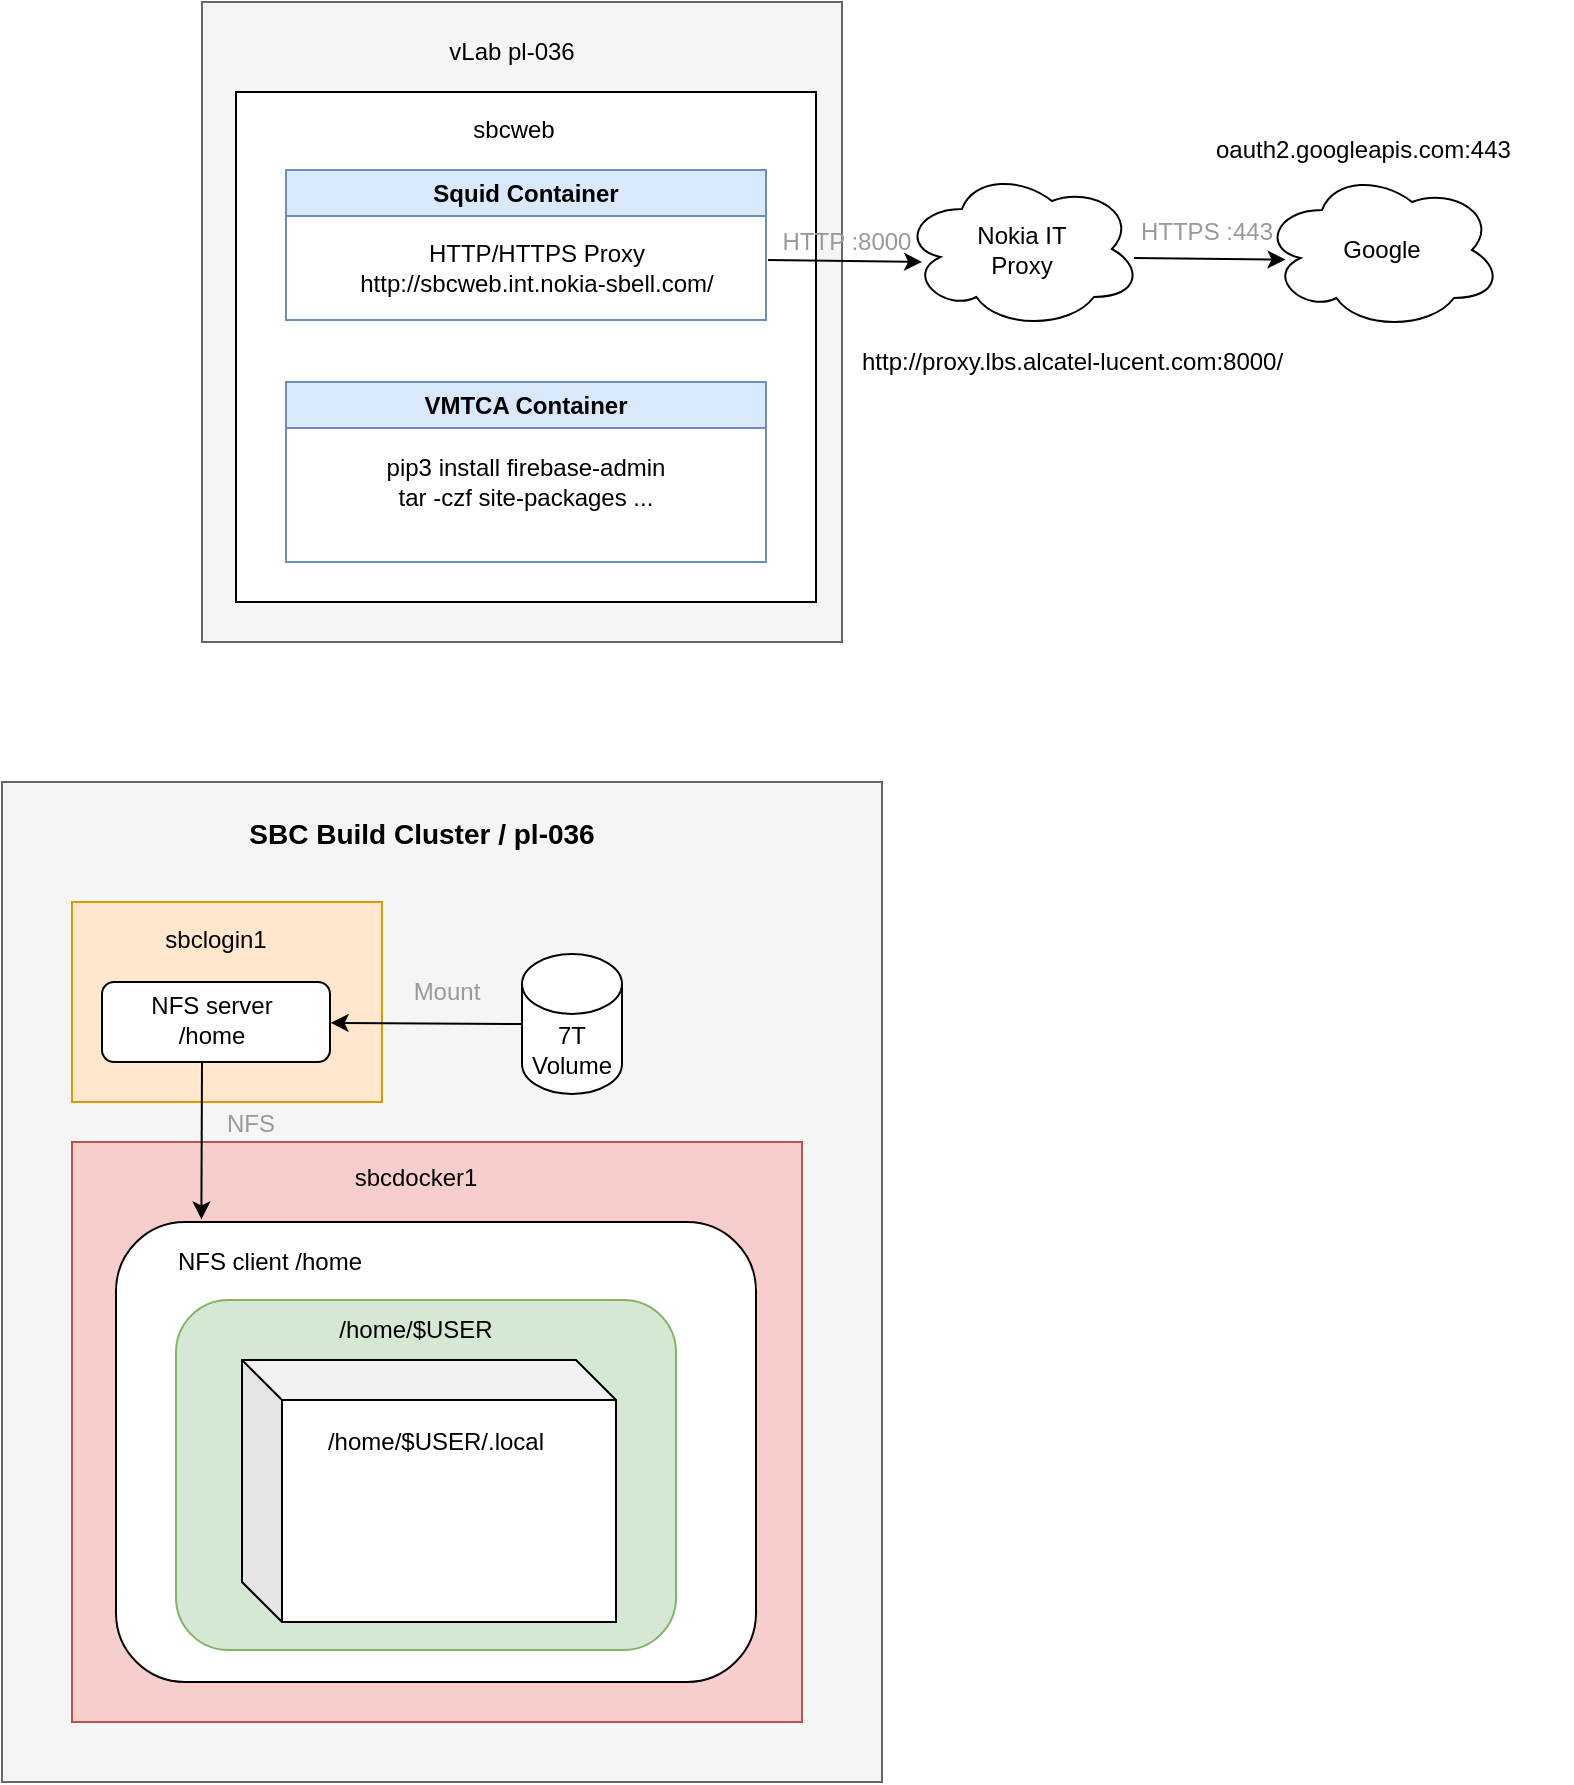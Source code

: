 <mxfile version="24.4.4" type="github">
  <diagram name="Page-1" id="c8SlwGHaQUOcX9Q1mw6M">
    <mxGraphModel dx="739" dy="457" grid="1" gridSize="10" guides="1" tooltips="1" connect="1" arrows="1" fold="1" page="1" pageScale="1" pageWidth="850" pageHeight="1100" math="0" shadow="0">
      <root>
        <mxCell id="0" />
        <mxCell id="1" parent="0" />
        <mxCell id="bPT7z6EDC0ymhBereFD1-1" value="" style="whiteSpace=wrap;html=1;fillColor=#f5f5f5;fontColor=#333333;strokeColor=#666666;" parent="1" vertex="1">
          <mxGeometry x="490" y="730" width="440" height="500" as="geometry" />
        </mxCell>
        <mxCell id="bPT7z6EDC0ymhBereFD1-2" value="&lt;font style=&quot;font-size: 14px;&quot;&gt;SBC Build Cluster / pl-036&lt;/font&gt;" style="text;html=1;align=center;verticalAlign=middle;whiteSpace=wrap;rounded=0;fontSize=16;fontStyle=1" parent="1" vertex="1">
          <mxGeometry x="580" y="740" width="240" height="30" as="geometry" />
        </mxCell>
        <mxCell id="bPT7z6EDC0ymhBereFD1-3" value="" style="rounded=0;whiteSpace=wrap;html=1;fillColor=#ffe6cc;strokeColor=#d79b00;" parent="1" vertex="1">
          <mxGeometry x="525" y="790" width="155" height="100" as="geometry" />
        </mxCell>
        <mxCell id="bPT7z6EDC0ymhBereFD1-5" value="sbclogin1" style="text;html=1;align=center;verticalAlign=middle;whiteSpace=wrap;rounded=0;" parent="1" vertex="1">
          <mxGeometry x="567" y="794" width="60" height="30" as="geometry" />
        </mxCell>
        <mxCell id="bPT7z6EDC0ymhBereFD1-7" value="" style="whiteSpace=wrap;html=1;aspect=fixed;fillColor=#f5f5f5;fontColor=#333333;strokeColor=#666666;" parent="1" vertex="1">
          <mxGeometry x="590" y="340" width="320" height="320" as="geometry" />
        </mxCell>
        <mxCell id="bPT7z6EDC0ymhBereFD1-8" value="vLab pl-036" style="text;html=1;align=center;verticalAlign=middle;whiteSpace=wrap;rounded=0;" parent="1" vertex="1">
          <mxGeometry x="705" y="350" width="80" height="30" as="geometry" />
        </mxCell>
        <mxCell id="bPT7z6EDC0ymhBereFD1-9" value="" style="rounded=0;whiteSpace=wrap;html=1;" parent="1" vertex="1">
          <mxGeometry x="607" y="385" width="290" height="255" as="geometry" />
        </mxCell>
        <mxCell id="bPT7z6EDC0ymhBereFD1-10" value="sbcweb" style="text;html=1;align=center;verticalAlign=middle;whiteSpace=wrap;rounded=0;" parent="1" vertex="1">
          <mxGeometry x="706" y="389" width="80" height="30" as="geometry" />
        </mxCell>
        <mxCell id="bPT7z6EDC0ymhBereFD1-11" value="VMTCA Container" style="swimlane;whiteSpace=wrap;html=1;fillColor=#dae8fc;strokeColor=#6c8ebf;" parent="1" vertex="1">
          <mxGeometry x="632" y="530" width="240" height="90" as="geometry" />
        </mxCell>
        <mxCell id="bPT7z6EDC0ymhBereFD1-12" value="pip3 install firebase-admin&lt;div&gt;tar -czf&amp;nbsp;site-packages ...&lt;/div&gt;" style="text;html=1;align=center;verticalAlign=middle;whiteSpace=wrap;rounded=0;" parent="bPT7z6EDC0ymhBereFD1-11" vertex="1">
          <mxGeometry x="45" y="35" width="150" height="30" as="geometry" />
        </mxCell>
        <mxCell id="bPT7z6EDC0ymhBereFD1-13" value="Squid Container" style="swimlane;whiteSpace=wrap;html=1;fillColor=#dae8fc;strokeColor=#6c8ebf;" parent="1" vertex="1">
          <mxGeometry x="632" y="424" width="240" height="75" as="geometry" />
        </mxCell>
        <mxCell id="bPT7z6EDC0ymhBereFD1-14" value="HTTP/HTTPS Proxy&lt;div&gt;http://sbcweb.int.nokia-sbell.com/&lt;br&gt;&lt;/div&gt;" style="text;html=1;align=center;verticalAlign=middle;whiteSpace=wrap;rounded=0;" parent="bPT7z6EDC0ymhBereFD1-13" vertex="1">
          <mxGeometry x="33" y="34" width="185" height="30" as="geometry" />
        </mxCell>
        <mxCell id="bPT7z6EDC0ymhBereFD1-15" value="" style="group" parent="1" vertex="1" connectable="0">
          <mxGeometry x="540" y="830" width="114" height="40" as="geometry" />
        </mxCell>
        <mxCell id="bPT7z6EDC0ymhBereFD1-16" value="" style="rounded=1;whiteSpace=wrap;html=1;" parent="bPT7z6EDC0ymhBereFD1-15" vertex="1">
          <mxGeometry width="114" height="40" as="geometry" />
        </mxCell>
        <mxCell id="bPT7z6EDC0ymhBereFD1-17" value="&lt;div&gt;NFS server&lt;/div&gt;&lt;div&gt;/home&lt;/div&gt;" style="text;html=1;align=center;verticalAlign=middle;whiteSpace=wrap;rounded=0;" parent="bPT7z6EDC0ymhBereFD1-15" vertex="1">
          <mxGeometry y="6" width="110.323" height="26" as="geometry" />
        </mxCell>
        <mxCell id="bPT7z6EDC0ymhBereFD1-21" value="Nokia IT&lt;div&gt;Proxy&lt;/div&gt;" style="ellipse;shape=cloud;whiteSpace=wrap;html=1;" parent="1" vertex="1">
          <mxGeometry x="939.96" y="423.5" width="120" height="80" as="geometry" />
        </mxCell>
        <mxCell id="bPT7z6EDC0ymhBereFD1-22" value="Google" style="ellipse;shape=cloud;whiteSpace=wrap;html=1;" parent="1" vertex="1">
          <mxGeometry x="1120" y="424" width="120" height="80" as="geometry" />
        </mxCell>
        <mxCell id="bPT7z6EDC0ymhBereFD1-25" value="" style="endArrow=classic;html=1;rounded=0;entryX=0.084;entryY=0.581;entryDx=0;entryDy=0;entryPerimeter=0;" parent="1" target="bPT7z6EDC0ymhBereFD1-21" edge="1">
          <mxGeometry width="50" height="50" relative="1" as="geometry">
            <mxPoint x="873" y="469" as="sourcePoint" />
            <mxPoint x="940" y="469" as="targetPoint" />
          </mxGeometry>
        </mxCell>
        <mxCell id="bPT7z6EDC0ymhBereFD1-26" value="" style="endArrow=classic;html=1;rounded=0;entryX=0.098;entryY=0.56;entryDx=0;entryDy=0;entryPerimeter=0;exitX=0.997;exitY=0.659;exitDx=0;exitDy=0;exitPerimeter=0;" parent="1" target="bPT7z6EDC0ymhBereFD1-22" edge="1">
          <mxGeometry width="50" height="50" relative="1" as="geometry">
            <mxPoint x="1055.96" y="468" as="sourcePoint" />
            <mxPoint x="1105.96" y="469" as="targetPoint" />
          </mxGeometry>
        </mxCell>
        <UserObject label="http://proxy.lbs.alcatel-lucent.com:8000/" link="http://proxy.lbs.alcatel-lucent.com:8000/" id="bPT7z6EDC0ymhBereFD1-27">
          <mxCell style="text;whiteSpace=wrap;" parent="1" vertex="1">
            <mxGeometry x="917.96" y="506" width="240" height="40" as="geometry" />
          </mxCell>
        </UserObject>
        <UserObject label="oauth2.googleapis.com:443" link="oauth2.googleapis.com:443" id="bPT7z6EDC0ymhBereFD1-28">
          <mxCell style="text;whiteSpace=wrap;" parent="1" vertex="1">
            <mxGeometry x="1095" y="400" width="180" height="40" as="geometry" />
          </mxCell>
        </UserObject>
        <mxCell id="bPT7z6EDC0ymhBereFD1-33" value="HTTP :8000" style="text;html=1;align=center;verticalAlign=middle;whiteSpace=wrap;rounded=0;fontColor=#999999;" parent="1" vertex="1">
          <mxGeometry x="860" y="445" width="105" height="30" as="geometry" />
        </mxCell>
        <mxCell id="bPT7z6EDC0ymhBereFD1-34" value="HTTPS :443" style="text;html=1;align=center;verticalAlign=middle;whiteSpace=wrap;rounded=0;fontColor=#999999;" parent="1" vertex="1">
          <mxGeometry x="1040" y="440" width="105" height="30" as="geometry" />
        </mxCell>
        <mxCell id="tIuJpQ3HoIQ7xwwXYQ-k-1" value="&lt;div&gt;7T&lt;/div&gt;Volume" style="shape=cylinder3;whiteSpace=wrap;html=1;boundedLbl=1;backgroundOutline=1;size=15;" vertex="1" parent="1">
          <mxGeometry x="750" y="816" width="50" height="70" as="geometry" />
        </mxCell>
        <mxCell id="tIuJpQ3HoIQ7xwwXYQ-k-2" value="" style="rounded=0;whiteSpace=wrap;html=1;fillColor=#f8cecc;strokeColor=#b85450;" vertex="1" parent="1">
          <mxGeometry x="525" y="910" width="365" height="290" as="geometry" />
        </mxCell>
        <mxCell id="tIuJpQ3HoIQ7xwwXYQ-k-3" value="sbcdocker1" style="text;html=1;align=center;verticalAlign=middle;whiteSpace=wrap;rounded=0;" vertex="1" parent="1">
          <mxGeometry x="666.5" y="913" width="60" height="30" as="geometry" />
        </mxCell>
        <mxCell id="tIuJpQ3HoIQ7xwwXYQ-k-4" value="" style="group" vertex="1" connectable="0" parent="1">
          <mxGeometry x="547" y="950" width="320" height="230" as="geometry" />
        </mxCell>
        <mxCell id="tIuJpQ3HoIQ7xwwXYQ-k-5" value="" style="rounded=1;whiteSpace=wrap;html=1;" vertex="1" parent="tIuJpQ3HoIQ7xwwXYQ-k-4">
          <mxGeometry width="320" height="230" as="geometry" />
        </mxCell>
        <mxCell id="tIuJpQ3HoIQ7xwwXYQ-k-6" value="&lt;div&gt;NFS client&amp;nbsp;&lt;span style=&quot;background-color: initial;&quot;&gt;/home&lt;/span&gt;&lt;/div&gt;" style="text;html=1;align=center;verticalAlign=middle;whiteSpace=wrap;rounded=0;" vertex="1" parent="tIuJpQ3HoIQ7xwwXYQ-k-4">
          <mxGeometry x="-43" y="-0.003" width="240" height="40.333" as="geometry" />
        </mxCell>
        <mxCell id="tIuJpQ3HoIQ7xwwXYQ-k-11" value="" style="rounded=1;whiteSpace=wrap;html=1;fillColor=#d5e8d4;strokeColor=#82b366;" vertex="1" parent="tIuJpQ3HoIQ7xwwXYQ-k-4">
          <mxGeometry x="30" y="39" width="250" height="175" as="geometry" />
        </mxCell>
        <mxCell id="tIuJpQ3HoIQ7xwwXYQ-k-12" value="&lt;div&gt;/home/$USER&lt;/div&gt;" style="text;html=1;align=center;verticalAlign=middle;whiteSpace=wrap;rounded=0;" vertex="1" parent="tIuJpQ3HoIQ7xwwXYQ-k-4">
          <mxGeometry x="30" y="34.0" width="240" height="40.333" as="geometry" />
        </mxCell>
        <mxCell id="tIuJpQ3HoIQ7xwwXYQ-k-17" value="" style="shape=cube;whiteSpace=wrap;html=1;boundedLbl=1;backgroundOutline=1;darkOpacity=0.05;darkOpacity2=0.1;" vertex="1" parent="tIuJpQ3HoIQ7xwwXYQ-k-4">
          <mxGeometry x="63" y="69" width="187" height="131" as="geometry" />
        </mxCell>
        <mxCell id="tIuJpQ3HoIQ7xwwXYQ-k-18" value="&lt;div&gt;/home/$USER/.local&lt;/div&gt;" style="text;html=1;align=center;verticalAlign=middle;whiteSpace=wrap;rounded=0;" vertex="1" parent="tIuJpQ3HoIQ7xwwXYQ-k-4">
          <mxGeometry x="40" y="90" width="240" height="40.333" as="geometry" />
        </mxCell>
        <mxCell id="tIuJpQ3HoIQ7xwwXYQ-k-8" value="" style="endArrow=classic;html=1;rounded=0;entryX=1.036;entryY=0.555;entryDx=0;entryDy=0;entryPerimeter=0;exitX=0;exitY=0.5;exitDx=0;exitDy=0;exitPerimeter=0;" edge="1" parent="1" source="tIuJpQ3HoIQ7xwwXYQ-k-1" target="bPT7z6EDC0ymhBereFD1-17">
          <mxGeometry width="50" height="50" relative="1" as="geometry">
            <mxPoint x="820" y="780" as="sourcePoint" />
            <mxPoint x="870" y="730" as="targetPoint" />
          </mxGeometry>
        </mxCell>
        <mxCell id="tIuJpQ3HoIQ7xwwXYQ-k-9" value="Mount" style="text;html=1;align=center;verticalAlign=middle;whiteSpace=wrap;rounded=0;fontColor=#999999;" vertex="1" parent="1">
          <mxGeometry x="660" y="820" width="105" height="30" as="geometry" />
        </mxCell>
        <mxCell id="tIuJpQ3HoIQ7xwwXYQ-k-19" value="" style="endArrow=classic;html=1;rounded=0;entryX=0.357;entryY=-0.032;entryDx=0;entryDy=0;entryPerimeter=0;" edge="1" parent="1" target="tIuJpQ3HoIQ7xwwXYQ-k-6">
          <mxGeometry width="50" height="50" relative="1" as="geometry">
            <mxPoint x="590" y="870" as="sourcePoint" />
            <mxPoint x="800" y="950" as="targetPoint" />
          </mxGeometry>
        </mxCell>
        <mxCell id="tIuJpQ3HoIQ7xwwXYQ-k-20" value="NFS" style="text;html=1;align=center;verticalAlign=middle;whiteSpace=wrap;rounded=0;fontColor=#999999;" vertex="1" parent="1">
          <mxGeometry x="561.5" y="886" width="105" height="30" as="geometry" />
        </mxCell>
      </root>
    </mxGraphModel>
  </diagram>
</mxfile>
